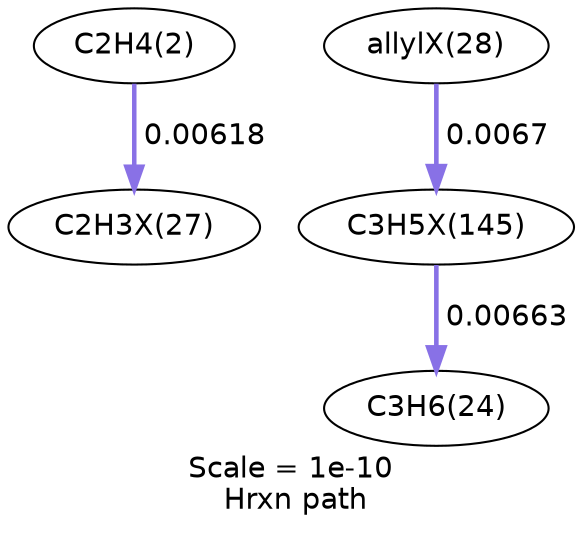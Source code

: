 digraph reaction_paths {
center=1;
s5 -> s33[fontname="Helvetica", style="setlinewidth(2.16)", arrowsize=1.08, color="0.7, 0.506, 0.9"
, label=" 0.00618"];
s34 -> s53[fontname="Helvetica", style="setlinewidth(2.22)", arrowsize=1.11, color="0.7, 0.507, 0.9"
, label=" 0.0067"];
s53 -> s10[fontname="Helvetica", style="setlinewidth(2.21)", arrowsize=1.11, color="0.7, 0.507, 0.9"
, label=" 0.00663"];
s5 [ fontname="Helvetica", label="C2H4(2)"];
s10 [ fontname="Helvetica", label="C3H6(24)"];
s33 [ fontname="Helvetica", label="C2H3X(27)"];
s34 [ fontname="Helvetica", label="allylX(28)"];
s53 [ fontname="Helvetica", label="C3H5X(145)"];
 label = "Scale = 1e-10\l Hrxn path";
 fontname = "Helvetica";
}
